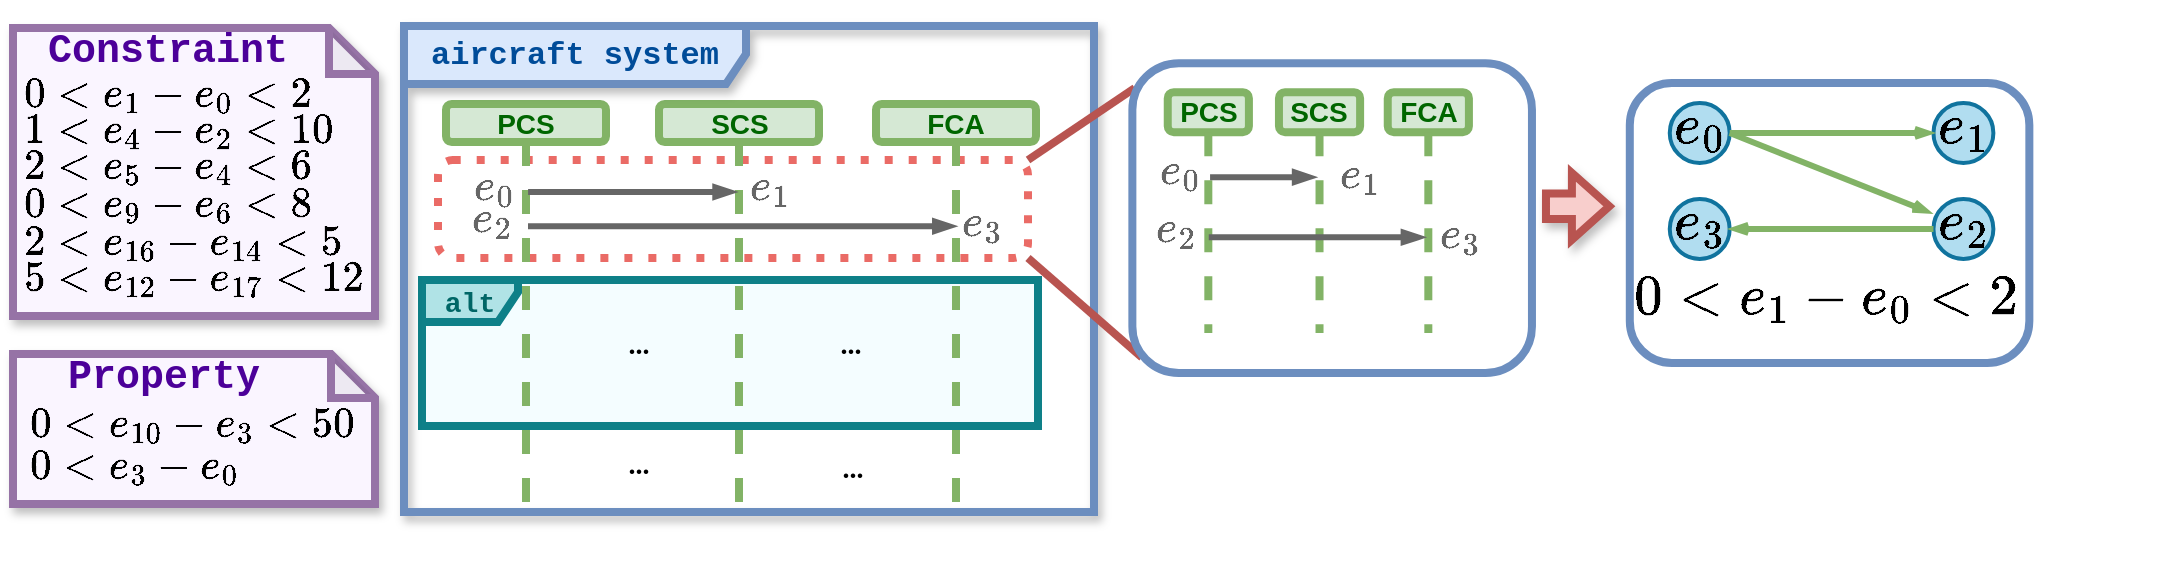<mxfile version="26.0.4">
  <diagram name="第 1 页" id="h9YyRqE6uHGr4lUD16GJ">
    <mxGraphModel dx="3727" dy="2517" grid="0" gridSize="10" guides="1" tooltips="1" connect="1" arrows="1" fold="1" page="1" pageScale="1" pageWidth="1169" pageHeight="827" math="1" shadow="0">
      <root>
        <mxCell id="0" />
        <mxCell id="1" parent="0" />
        <mxCell id="_lGmPWogJOjAXytLMEd4-229" value="" style="rounded=1;whiteSpace=wrap;html=1;strokeWidth=4;dashed=1;strokeColor=#EA6B66;dashPattern=1 2;fontSize=14;" parent="1" vertex="1">
          <mxGeometry x="219" y="87" width="295" height="49" as="geometry" />
        </mxCell>
        <mxCell id="_lGmPWogJOjAXytLMEd4-170" value="&lt;font face=&quot;Courier New&quot; style=&quot;color: rgb(0, 102, 102);&quot;&gt;&lt;b&gt;alt&lt;/b&gt;&lt;/font&gt;" style="shape=umlFrame;whiteSpace=wrap;html=1;pointerEvents=0;width=48;height=21;fillColor=#b0e3e6;strokeColor=#0e8088;fillStyle=auto;shadow=0;strokeWidth=4;gradientColor=none;swimlaneFillColor=light-dark(#F4FDFF,#002813);fontSize=14;" parent="1" vertex="1">
          <mxGeometry x="211" y="147" width="308" height="73" as="geometry" />
        </mxCell>
        <mxCell id="_lGmPWogJOjAXytLMEd4-171" value="&lt;font face=&quot;Helvetica&quot; style=&quot;color: rgb(0, 102, 0);&quot;&gt;&lt;b&gt;PCS&lt;/b&gt;&lt;/font&gt;" style="shape=umlLifeline;perimeter=lifelinePerimeter;whiteSpace=wrap;html=1;container=1;dropTarget=0;collapsible=0;recursiveResize=0;outlineConnect=0;portConstraint=eastwest;newEdgeStyle={&quot;curved&quot;:0,&quot;rounded&quot;:0};size=19;fillColor=#d5e8d4;strokeColor=#82b366;strokeWidth=4;rounded=1;shadow=0;fontSize=14;" parent="1" vertex="1">
          <mxGeometry x="223" y="59" width="80" height="201" as="geometry" />
        </mxCell>
        <mxCell id="_lGmPWogJOjAXytLMEd4-172" value="&lt;font face=&quot;Helvetica&quot; style=&quot;color: rgb(0, 102, 0);&quot;&gt;&lt;b&gt;FCA&lt;/b&gt;&lt;/font&gt;" style="shape=umlLifeline;perimeter=lifelinePerimeter;whiteSpace=wrap;html=1;container=1;dropTarget=0;collapsible=0;recursiveResize=0;outlineConnect=0;portConstraint=eastwest;newEdgeStyle={&quot;curved&quot;:0,&quot;rounded&quot;:0};size=19;fillColor=#d5e8d4;strokeColor=#82b366;strokeWidth=4;rounded=1;shadow=0;fontSize=14;" parent="1" vertex="1">
          <mxGeometry x="438" y="59" width="80" height="205" as="geometry" />
        </mxCell>
        <mxCell id="_lGmPWogJOjAXytLMEd4-173" value="&lt;font face=&quot;Helvetica&quot; style=&quot;color: rgb(0, 102, 0);&quot;&gt;&lt;b&gt;SCS&lt;/b&gt;&lt;/font&gt;" style="shape=umlLifeline;perimeter=lifelinePerimeter;whiteSpace=wrap;html=1;container=1;dropTarget=0;collapsible=0;recursiveResize=0;outlineConnect=0;portConstraint=eastwest;newEdgeStyle={&quot;curved&quot;:0,&quot;rounded&quot;:0};size=19;fillColor=#d5e8d4;strokeColor=#82b366;strokeWidth=4;rounded=1;shadow=0;fontSize=14;" parent="1" vertex="1">
          <mxGeometry x="329.5" y="59" width="80" height="205" as="geometry" />
        </mxCell>
        <mxCell id="_lGmPWogJOjAXytLMEd4-175" value="&lt;font face=&quot;Courier New&quot; style=&quot;color: rgb(0, 76, 153); font-size: 16px;&quot;&gt;&lt;b style=&quot;&quot;&gt;aircraft system&lt;/b&gt;&lt;/font&gt;" style="shape=umlFrame;whiteSpace=wrap;html=1;pointerEvents=0;width=171;height=29;fillColor=#dae8fc;strokeColor=#6c8ebf;strokeWidth=4;shadow=1;fontSize=14;" parent="1" vertex="1">
          <mxGeometry x="202" y="20" width="345" height="243" as="geometry" />
        </mxCell>
        <mxCell id="_lGmPWogJOjAXytLMEd4-176" value="" style="html=1;verticalAlign=bottom;endArrow=blockThin;curved=0;rounded=1;endFill=1;strokeColor=#666666;strokeWidth=3;endSize=4;fontSize=14;" parent="1" edge="1">
          <mxGeometry x="-0.0" width="80" relative="1" as="geometry">
            <mxPoint x="264.041" y="103" as="sourcePoint" />
            <mxPoint x="368" y="103" as="targetPoint" />
            <mxPoint as="offset" />
          </mxGeometry>
        </mxCell>
        <mxCell id="_lGmPWogJOjAXytLMEd4-178" value="" style="html=1;verticalAlign=bottom;endArrow=blockThin;curved=0;rounded=0;endFill=1;strokeWidth=3;strokeColor=light-dark(#666666,#EDEDED);startSize=6;endSize=4;fontSize=14;" parent="1" edge="1">
          <mxGeometry x="-0.001" width="80" relative="1" as="geometry">
            <mxPoint x="264" y="120.13" as="sourcePoint" />
            <mxPoint x="477.87" y="120.13" as="targetPoint" />
            <mxPoint as="offset" />
          </mxGeometry>
        </mxCell>
        <mxCell id="_lGmPWogJOjAXytLMEd4-201" value="&lt;font style=&quot;font-size: 19px;&quot; color=&quot;#666666&quot;&gt;&lt;b style=&quot;&quot;&gt;\(e_2\)&lt;/b&gt;&lt;/font&gt;" style="text;html=1;align=center;verticalAlign=middle;resizable=0;points=[];autosize=1;strokeColor=none;fillColor=none;strokeWidth=4;fontSize=14;" parent="1" vertex="1">
          <mxGeometry x="209.25" y="99.97" width="73" height="35" as="geometry" />
        </mxCell>
        <mxCell id="_lGmPWogJOjAXytLMEd4-166" value="&lt;b&gt;&lt;font face=&quot;Comic Sans MS&quot;&gt;...&lt;/font&gt;&lt;/b&gt;" style="text;html=1;align=center;verticalAlign=middle;resizable=0;points=[];autosize=1;strokeColor=none;fillColor=none;strokeWidth=4;fontSize=14;" parent="1" vertex="1">
          <mxGeometry x="407.39" y="163.5" width="36" height="30" as="geometry" />
        </mxCell>
        <mxCell id="_lGmPWogJOjAXytLMEd4-228" value="&lt;b&gt;&lt;font face=&quot;Comic Sans MS&quot;&gt;...&lt;/font&gt;&lt;/b&gt;" style="text;html=1;align=center;verticalAlign=middle;resizable=0;points=[];autosize=1;strokeColor=none;fillColor=none;strokeWidth=4;fontSize=14;" parent="1" vertex="1">
          <mxGeometry x="408" y="225.75" width="36" height="30" as="geometry" />
        </mxCell>
        <mxCell id="_lGmPWogJOjAXytLMEd4-241" value="&lt;b&gt;&lt;font face=&quot;Comic Sans MS&quot;&gt;...&lt;/font&gt;&lt;/b&gt;" style="text;html=1;align=center;verticalAlign=middle;resizable=0;points=[];autosize=1;strokeColor=none;fillColor=none;strokeWidth=4;fontSize=14;" parent="1" vertex="1">
          <mxGeometry x="301" y="163.5" width="36" height="30" as="geometry" />
        </mxCell>
        <mxCell id="_lGmPWogJOjAXytLMEd4-242" value="&lt;b&gt;&lt;font face=&quot;Comic Sans MS&quot;&gt;...&lt;/font&gt;&lt;/b&gt;" style="text;html=1;align=center;verticalAlign=middle;resizable=0;points=[];autosize=1;strokeColor=none;fillColor=none;strokeWidth=4;fontSize=14;" parent="1" vertex="1">
          <mxGeometry x="301" y="223.5" width="36" height="30" as="geometry" />
        </mxCell>
        <mxCell id="_lGmPWogJOjAXytLMEd4-278" style="rounded=0;orthogonalLoop=1;jettySize=auto;html=1;exitX=1;exitY=0;exitDx=0;exitDy=0;entryX=0.006;entryY=0.08;entryDx=0;entryDy=0;endArrow=none;endFill=0;entryPerimeter=0;strokeWidth=4;endSize=5;strokeColor=light-dark(#b85450, #ededed);curved=1;fontSize=14;" parent="1" source="_lGmPWogJOjAXytLMEd4-229" target="_lGmPWogJOjAXytLMEd4-231" edge="1">
          <mxGeometry relative="1" as="geometry" />
        </mxCell>
        <mxCell id="_lGmPWogJOjAXytLMEd4-279" style="rounded=0;orthogonalLoop=1;jettySize=auto;html=1;entryX=0.024;entryY=0.95;entryDx=0;entryDy=0;endArrow=none;endFill=0;entryPerimeter=0;strokeWidth=4;endSize=5;strokeColor=light-dark(#b85450, #ededed);curved=1;fontSize=14;exitX=1;exitY=1;exitDx=0;exitDy=0;" parent="1" target="_lGmPWogJOjAXytLMEd4-231" edge="1" source="_lGmPWogJOjAXytLMEd4-229">
          <mxGeometry relative="1" as="geometry">
            <mxPoint x="533" y="135.5" as="sourcePoint" />
            <mxPoint x="566" y="68.5" as="targetPoint" />
          </mxGeometry>
        </mxCell>
        <mxCell id="2NGLu3flXbiZgfrD2o1z-119" value="&lt;font style=&quot;font-size: 19px;&quot; color=&quot;#666666&quot;&gt;&lt;b style=&quot;&quot;&gt;\(e_0\)&lt;/b&gt;&lt;/font&gt;" style="text;html=1;align=center;verticalAlign=middle;resizable=0;points=[];autosize=1;strokeColor=none;fillColor=none;strokeWidth=4;fontSize=14;" vertex="1" parent="1">
          <mxGeometry x="210.25" y="83" width="73" height="35" as="geometry" />
        </mxCell>
        <mxCell id="2NGLu3flXbiZgfrD2o1z-120" value="&lt;font style=&quot;font-size: 19px;&quot; color=&quot;#666666&quot;&gt;&lt;b style=&quot;&quot;&gt;\(e_1\)&lt;/b&gt;&lt;/font&gt;" style="text;html=1;align=center;verticalAlign=middle;resizable=0;points=[];autosize=1;strokeColor=none;fillColor=none;strokeWidth=4;fontSize=14;" vertex="1" parent="1">
          <mxGeometry x="348" y="83" width="73" height="35" as="geometry" />
        </mxCell>
        <mxCell id="2NGLu3flXbiZgfrD2o1z-121" value="&lt;font style=&quot;font-size: 19px;&quot; color=&quot;#666666&quot;&gt;&lt;b style=&quot;&quot;&gt;\(e_3\)&lt;/b&gt;&lt;/font&gt;" style="text;html=1;align=center;verticalAlign=middle;resizable=0;points=[];autosize=1;strokeColor=none;fillColor=none;strokeWidth=4;fontSize=14;" vertex="1" parent="1">
          <mxGeometry x="454" y="101" width="73" height="35" as="geometry" />
        </mxCell>
        <mxCell id="2NGLu3flXbiZgfrD2o1z-135" value="" style="group" vertex="1" connectable="0" parent="1">
          <mxGeometry x="6" y="11" width="184" height="283" as="geometry" />
        </mxCell>
        <mxCell id="2NGLu3flXbiZgfrD2o1z-123" value="" style="group;strokeWidth=4;dashed=1;shadow=1;rounded=0;fontSize=14;" vertex="1" connectable="0" parent="2NGLu3flXbiZgfrD2o1z-135">
          <mxGeometry x="0.5" width="181" height="172" as="geometry" />
        </mxCell>
        <mxCell id="2NGLu3flXbiZgfrD2o1z-124" value="" style="shape=note;whiteSpace=wrap;html=1;backgroundOutline=1;darkOpacity=0.05;strokeColor=#9673a6;strokeWidth=4;fillColor=light-dark(#faf5ff, #392f3f);shadow=1;fontSize=14;size=23;" vertex="1" parent="2NGLu3flXbiZgfrD2o1z-123">
          <mxGeometry y="10" width="181" height="144" as="geometry" />
        </mxCell>
        <mxCell id="2NGLu3flXbiZgfrD2o1z-118" value="&lt;div style=&quot;line-height: 100%;&quot;&gt;&lt;font face=&quot;Helvetica&quot; style=&quot;font-size: 18px; line-height: 100%;&quot;&gt;&lt;span style=&quot;background-color: transparent; color: light-dark(rgb(0, 0, 0), rgb(255, 255, 255)); text-wrap-mode: nowrap;&quot;&gt;\(0 &amp;lt; e_1 - e_0 &amp;lt; 2\)&lt;/span&gt;&lt;/font&gt;&lt;/div&gt;&lt;div style=&quot;line-height: 100%;&quot;&gt;&lt;font face=&quot;Helvetica&quot; style=&quot;font-size: 18px; line-height: 100%;&quot;&gt;&lt;span style=&quot;background-color: transparent; color: light-dark(rgb(0, 0, 0), rgb(255, 255, 255));&quot;&gt;\(1 &amp;lt; e_4 - e_2 &amp;lt; 10\)&lt;/span&gt;&lt;/font&gt;&lt;/div&gt;&lt;div style=&quot;line-height: 100%;&quot;&gt;&lt;font face=&quot;Helvetica&quot; style=&quot;font-size: 18px; line-height: 100%;&quot;&gt;&lt;span style=&quot;text-wrap-mode: nowrap;&quot;&gt;\(2 &amp;lt; e_5 - e_4 &amp;lt; 6\)&lt;/span&gt;&lt;span style=&quot;background-color: transparent; color: light-dark(rgb(0, 0, 0), rgb(255, 255, 255));&quot;&gt;&lt;/span&gt;&lt;/font&gt;&lt;/div&gt;&lt;div style=&quot;line-height: 100%;&quot;&gt;&lt;font face=&quot;Helvetica&quot; style=&quot;font-size: 18px; line-height: 100%;&quot;&gt;&lt;span style=&quot;text-wrap-mode: nowrap;&quot;&gt;\(0 &amp;lt; e_9 - e_6 &amp;lt; 8\)&lt;/span&gt;&lt;/font&gt;&lt;/div&gt;&lt;div style=&quot;line-height: 100%;&quot;&gt;&lt;font face=&quot;Helvetica&quot; style=&quot;font-size: 18px; line-height: 100%;&quot;&gt;\(2 &amp;lt; e_{16} - e_{14} &amp;lt; 5\)&lt;/font&gt;&lt;div&gt;&lt;font face=&quot;Helvetica&quot; style=&quot;font-size: 18px; line-height: 100%;&quot;&gt;\(5 &amp;lt; e_{12} - e_{17} &amp;lt; 12\)&lt;/font&gt;&lt;/div&gt;&lt;/div&gt;" style="text;html=1;align=left;verticalAlign=middle;whiteSpace=wrap;rounded=0;" vertex="1" parent="2NGLu3flXbiZgfrD2o1z-123">
          <mxGeometry x="3.57" y="23" width="166.87" height="132" as="geometry" />
        </mxCell>
        <mxCell id="2NGLu3flXbiZgfrD2o1z-127" value="&lt;span style=&quot;font-style: normal; font-variant-ligatures: normal; font-variant-caps: normal; letter-spacing: normal; orphans: 2; text-align: left; text-indent: 0px; text-transform: none; widows: 2; word-spacing: 0px; -webkit-text-stroke-width: 0px; white-space: nowrap; text-decoration-thickness: initial; text-decoration-style: initial; text-decoration-color: initial; float: none; display: inline !important;&quot;&gt;&lt;font face=&quot;Courier New&quot; style=&quot;color: rgb(76, 0, 153); font-size: 20px;&quot;&gt;&lt;b style=&quot;&quot;&gt;Constraint&lt;/b&gt;&lt;/font&gt;&lt;/span&gt;" style="text;whiteSpace=wrap;html=1;shadow=1;rounded=1;" vertex="1" parent="2NGLu3flXbiZgfrD2o1z-123">
          <mxGeometry x="15" y="3" width="147" height="26" as="geometry" />
        </mxCell>
        <mxCell id="2NGLu3flXbiZgfrD2o1z-128" value="" style="shape=note;whiteSpace=wrap;html=1;backgroundOutline=1;darkOpacity=0.05;strokeColor=#9673a6;strokeWidth=4;fillColor=light-dark(#faf5ff, #392f3f);shadow=1;fontSize=14;size=22;" vertex="1" parent="2NGLu3flXbiZgfrD2o1z-135">
          <mxGeometry x="0.5" y="173" width="181" height="75" as="geometry" />
        </mxCell>
        <mxCell id="2NGLu3flXbiZgfrD2o1z-133" value="&lt;span style=&quot;font-style: normal; font-variant-ligatures: normal; font-variant-caps: normal; letter-spacing: normal; orphans: 2; text-align: left; text-indent: 0px; text-transform: none; widows: 2; word-spacing: 0px; -webkit-text-stroke-width: 0px; white-space: nowrap; text-decoration-thickness: initial; text-decoration-style: initial; text-decoration-color: initial; float: none; display: inline !important;&quot;&gt;&lt;font face=&quot;Courier New&quot; style=&quot;color: rgb(76, 0, 153); font-size: 20px;&quot;&gt;&lt;b style=&quot;&quot;&gt;Property&lt;/b&gt;&lt;/font&gt;&lt;/span&gt;" style="text;whiteSpace=wrap;html=1;shadow=1;rounded=1;" vertex="1" parent="2NGLu3flXbiZgfrD2o1z-135">
          <mxGeometry x="25.5" y="166" width="146.8" height="25.57" as="geometry" />
        </mxCell>
        <mxCell id="2NGLu3flXbiZgfrD2o1z-134" value="&lt;font style=&quot;font-size: 18px;&quot;&gt;\(0 &amp;lt; e_{10} - e_3 &amp;lt; 50\)&lt;/font&gt;&lt;div&gt;&lt;span style=&quot;font-size: 18px;&quot;&gt;\(0 &amp;lt; e_3 - e_0\)&lt;/span&gt;&lt;/div&gt;" style="text;html=1;align=left;verticalAlign=middle;whiteSpace=wrap;rounded=0;" vertex="1" parent="2NGLu3flXbiZgfrD2o1z-135">
          <mxGeometry x="7" y="204" width="177.5" height="29" as="geometry" />
        </mxCell>
        <mxCell id="2NGLu3flXbiZgfrD2o1z-140" value="" style="group" vertex="1" connectable="0" parent="1">
          <mxGeometry x="551.73" y="38.58" width="225.27" height="159.85" as="geometry" />
        </mxCell>
        <mxCell id="_lGmPWogJOjAXytLMEd4-231" value="" style="rounded=1;whiteSpace=wrap;html=1;strokeWidth=4;fillColor=#FFFFFF;strokeColor=light-dark(#6c8ebf, #a0bcd2);fontSize=14;" parent="2NGLu3flXbiZgfrD2o1z-140" vertex="1">
          <mxGeometry x="14.457" width="199.793" height="154.95" as="geometry" />
        </mxCell>
        <mxCell id="_lGmPWogJOjAXytLMEd4-233" value="&lt;font style=&quot;color: rgb(0, 102, 0);&quot;&gt;&lt;b&gt;FCA&lt;/b&gt;&lt;/font&gt;" style="shape=umlLifeline;perimeter=lifelinePerimeter;whiteSpace=wrap;html=1;container=1;dropTarget=0;collapsible=0;recursiveResize=0;outlineConnect=0;portConstraint=eastwest;newEdgeStyle={&quot;curved&quot;:0,&quot;rounded&quot;:0};size=20;fontSize=14;strokeWidth=4;fillColor=#d5e8d4;strokeColor=#82b366;rounded=1;" parent="2NGLu3flXbiZgfrD2o1z-140" vertex="1">
          <mxGeometry x="142.145" y="14.5" width="40.579" height="120.45" as="geometry" />
        </mxCell>
        <mxCell id="_lGmPWogJOjAXytLMEd4-234" value="&lt;font style=&quot;color: rgb(0, 102, 0);&quot;&gt;&lt;b&gt;SCS&lt;/b&gt;&lt;/font&gt;" style="shape=umlLifeline;perimeter=lifelinePerimeter;whiteSpace=wrap;html=1;container=1;dropTarget=0;collapsible=0;recursiveResize=0;outlineConnect=0;portConstraint=eastwest;newEdgeStyle={&quot;curved&quot;:0,&quot;rounded&quot;:0};size=20;fontSize=14;strokeWidth=4;fillColor=#d5e8d4;strokeColor=#82b366;rounded=1;" parent="2NGLu3flXbiZgfrD2o1z-140" vertex="1">
          <mxGeometry x="87.746" y="14.5" width="40.579" height="120.45" as="geometry" />
        </mxCell>
        <mxCell id="_lGmPWogJOjAXytLMEd4-235" value="&lt;font style=&quot;color: rgb(0, 102, 0);&quot;&gt;&lt;b&gt;PCS&lt;/b&gt;&lt;/font&gt;" style="shape=umlLifeline;perimeter=lifelinePerimeter;whiteSpace=wrap;html=1;container=1;dropTarget=0;collapsible=0;recursiveResize=0;outlineConnect=0;portConstraint=eastwest;newEdgeStyle={&quot;curved&quot;:0,&quot;rounded&quot;:0};size=20;fontSize=14;strokeWidth=4;fillColor=#d5e8d4;strokeColor=#82b366;rounded=1;" parent="2NGLu3flXbiZgfrD2o1z-140" vertex="1">
          <mxGeometry x="32.144" y="14.5" width="40.579" height="120.45" as="geometry" />
        </mxCell>
        <mxCell id="_lGmPWogJOjAXytLMEd4-237" value="&lt;div&gt;&lt;div&gt;&lt;div&gt;&lt;br&gt;&lt;/div&gt;&lt;/div&gt;&lt;/div&gt;" style="text;align=left;verticalAlign=middle;rounded=0;horizontal=1;fontSize=14;html=1;strokeWidth=4;" parent="2NGLu3flXbiZgfrD2o1z-140" vertex="1">
          <mxGeometry x="64.369" y="144.55" width="112.828" height="15.3" as="geometry" />
        </mxCell>
        <mxCell id="_lGmPWogJOjAXytLMEd4-246" value="" style="html=1;verticalAlign=bottom;endArrow=blockThin;curved=0;rounded=0;endFill=1;strokeWidth=3;strokeColor=light-dark(#666666,#EDEDED);startSize=6;endSize=4;fontSize=14;" parent="2NGLu3flXbiZgfrD2o1z-140" edge="1" target="_lGmPWogJOjAXytLMEd4-233">
          <mxGeometry x="-0.001" width="80" relative="1" as="geometry">
            <mxPoint x="52.648" y="87.065" as="sourcePoint" />
            <mxPoint x="176.061" y="87.065" as="targetPoint" />
            <mxPoint as="offset" />
          </mxGeometry>
        </mxCell>
        <mxCell id="_lGmPWogJOjAXytLMEd4-232" value="" style="html=1;verticalAlign=bottom;endArrow=blockThin;curved=0;rounded=0;strokeWidth=3;endSize=4;endFill=1;strokeColor=#666666;fontSize=14;" parent="2NGLu3flXbiZgfrD2o1z-140" target="_lGmPWogJOjAXytLMEd4-234" edge="1">
          <mxGeometry width="80" relative="1" as="geometry">
            <mxPoint x="53.303" y="57.001" as="sourcePoint" />
            <mxPoint x="176.217" y="57.001" as="targetPoint" />
            <Array as="points">
              <mxPoint x="74.121" y="57.001" />
            </Array>
          </mxGeometry>
        </mxCell>
        <mxCell id="2NGLu3flXbiZgfrD2o1z-136" value="&lt;font style=&quot;font-size: 19px;&quot; color=&quot;#666666&quot;&gt;&lt;b style=&quot;&quot;&gt;\(e_0\)&lt;/b&gt;&lt;/font&gt;" style="text;html=1;align=center;verticalAlign=middle;resizable=0;points=[];autosize=1;strokeColor=none;fillColor=none;strokeWidth=4;fontSize=14;" vertex="1" parent="2NGLu3flXbiZgfrD2o1z-140">
          <mxGeometry x="1.617" y="36.5" width="73" height="35" as="geometry" />
        </mxCell>
        <mxCell id="2NGLu3flXbiZgfrD2o1z-137" value="&lt;font style=&quot;font-size: 19px;&quot; color=&quot;#666666&quot;&gt;&lt;b style=&quot;&quot;&gt;\(e_1\)&lt;/b&gt;&lt;/font&gt;" style="text;html=1;align=center;verticalAlign=middle;resizable=0;points=[];autosize=1;strokeColor=none;fillColor=none;strokeWidth=4;fontSize=14;" vertex="1" parent="2NGLu3flXbiZgfrD2o1z-140">
          <mxGeometry x="91.38" y="39.0" width="73" height="35" as="geometry" />
        </mxCell>
        <mxCell id="2NGLu3flXbiZgfrD2o1z-138" value="&lt;font style=&quot;font-size: 19px;&quot; color=&quot;#666666&quot;&gt;&lt;b style=&quot;&quot;&gt;\(e_2\)&lt;/b&gt;&lt;/font&gt;" style="text;html=1;align=center;verticalAlign=middle;resizable=0;points=[];autosize=1;strokeColor=none;fillColor=none;strokeWidth=4;fontSize=14;" vertex="1" parent="2NGLu3flXbiZgfrD2o1z-140">
          <mxGeometry y="65.97" width="73" height="35" as="geometry" />
        </mxCell>
        <mxCell id="2NGLu3flXbiZgfrD2o1z-141" value="&lt;font style=&quot;font-size: 19px;&quot; color=&quot;#666666&quot;&gt;&lt;b style=&quot;&quot;&gt;\(e_3\)&lt;/b&gt;&lt;/font&gt;" style="text;html=1;align=center;verticalAlign=middle;resizable=0;points=[];autosize=1;strokeColor=none;fillColor=none;strokeWidth=4;fontSize=14;" vertex="1" parent="2NGLu3flXbiZgfrD2o1z-140">
          <mxGeometry x="142.164" y="68.42" width="73" height="35" as="geometry" />
        </mxCell>
        <mxCell id="2NGLu3flXbiZgfrD2o1z-165" value="" style="group;strokeWidth=2;" vertex="1" connectable="0" parent="1">
          <mxGeometry x="761.19" y="48.5" width="329.63" height="140" as="geometry" />
        </mxCell>
        <mxCell id="2NGLu3flXbiZgfrD2o1z-155" value="" style="rounded=1;whiteSpace=wrap;html=1;strokeWidth=4;fillColor=none;strokeColor=light-dark(#6c8ebf, #46a8af);" vertex="1" parent="2NGLu3flXbiZgfrD2o1z-165">
          <mxGeometry x="53.71" width="199.776" height="140" as="geometry" />
        </mxCell>
        <mxCell id="2NGLu3flXbiZgfrD2o1z-156" value="&lt;div style=&quot;text-align: left;&quot;&gt;&lt;span style=&quot;background-color: initial;&quot;&gt;&lt;font style=&quot;font-size: 24px;&quot; face=&quot;Courier New&quot;&gt;&lt;b style=&quot;&quot;&gt;\(e_1\)&lt;/b&gt;&lt;/font&gt;&lt;/span&gt;&lt;/div&gt;" style="ellipse;whiteSpace=wrap;html=1;aspect=fixed;strokeWidth=2;fillColor=#b1ddf0;strokeColor=#10739e;" vertex="1" parent="2NGLu3flXbiZgfrD2o1z-165">
          <mxGeometry x="205.539" y="10" width="29.966" height="29.966" as="geometry" />
        </mxCell>
        <mxCell id="2NGLu3flXbiZgfrD2o1z-157" value="&lt;div style=&quot;text-align: left;&quot;&gt;&lt;span style=&quot;background-color: initial;&quot;&gt;&lt;font style=&quot;font-size: 24px;&quot; face=&quot;Courier New&quot;&gt;&lt;b style=&quot;&quot;&gt;\(e_0\)&lt;/b&gt;&lt;/font&gt;&lt;/span&gt;&lt;/div&gt;" style="ellipse;whiteSpace=wrap;html=1;aspect=fixed;strokeWidth=2;fillColor=#b1ddf0;strokeColor=#10739e;" vertex="1" parent="2NGLu3flXbiZgfrD2o1z-165">
          <mxGeometry x="73.687" y="10" width="29.966" height="29.966" as="geometry" />
        </mxCell>
        <mxCell id="2NGLu3flXbiZgfrD2o1z-158" value="&lt;div style=&quot;text-align: left;&quot;&gt;&lt;span style=&quot;background-color: initial;&quot;&gt;&lt;font style=&quot;font-size: 24px;&quot; face=&quot;Courier New&quot;&gt;&lt;b style=&quot;&quot;&gt;\(e_3\)&lt;/b&gt;&lt;/font&gt;&lt;/span&gt;&lt;/div&gt;" style="ellipse;whiteSpace=wrap;html=1;aspect=fixed;strokeWidth=2;fillColor=#b1ddf0;strokeColor=#10739e;" vertex="1" parent="2NGLu3flXbiZgfrD2o1z-165">
          <mxGeometry x="73.687" y="58" width="29.966" height="29.966" as="geometry" />
        </mxCell>
        <mxCell id="2NGLu3flXbiZgfrD2o1z-159" value="&lt;div style=&quot;text-align: left;&quot;&gt;&lt;span style=&quot;background-color: initial;&quot;&gt;&lt;font style=&quot;font-size: 24px;&quot; face=&quot;Courier New&quot;&gt;&lt;b style=&quot;&quot;&gt;\(e_2\)&lt;/b&gt;&lt;/font&gt;&lt;/span&gt;&lt;/div&gt;" style="ellipse;whiteSpace=wrap;html=1;aspect=fixed;strokeWidth=2;fillColor=#b1ddf0;strokeColor=#10739e;" vertex="1" parent="2NGLu3flXbiZgfrD2o1z-165">
          <mxGeometry x="205.539" y="58" width="29.966" height="29.966" as="geometry" />
        </mxCell>
        <mxCell id="2NGLu3flXbiZgfrD2o1z-160" style="rounded=0;orthogonalLoop=1;jettySize=auto;html=1;endArrow=openThin;endFill=0;strokeColor=#82b366;strokeWidth=3;fillColor=#d5e8d4;endSize=3;entryX=0;entryY=0.5;entryDx=0;entryDy=0;exitX=1;exitY=0.5;exitDx=0;exitDy=0;startSize=3;" edge="1" parent="2NGLu3flXbiZgfrD2o1z-165" source="2NGLu3flXbiZgfrD2o1z-157" target="2NGLu3flXbiZgfrD2o1z-156">
          <mxGeometry relative="1" as="geometry">
            <mxPoint x="-95.497" y="54.849" as="sourcePoint" />
            <mxPoint x="-87.896" y="56.164" as="targetPoint" />
          </mxGeometry>
        </mxCell>
        <mxCell id="2NGLu3flXbiZgfrD2o1z-161" style="rounded=0;orthogonalLoop=1;jettySize=auto;html=1;endArrow=openThin;endFill=0;strokeColor=#82b366;strokeWidth=3;fillColor=#d5e8d4;endSize=3;entryX=1;entryY=0.5;entryDx=0;entryDy=0;exitX=0;exitY=0.5;exitDx=0;exitDy=0;startSize=3;" edge="1" parent="2NGLu3flXbiZgfrD2o1z-165" source="2NGLu3flXbiZgfrD2o1z-159" target="2NGLu3flXbiZgfrD2o1z-158">
          <mxGeometry relative="1" as="geometry">
            <mxPoint x="113.642" y="35" as="sourcePoint" />
            <mxPoint x="215.528" y="35" as="targetPoint" />
            <Array as="points" />
          </mxGeometry>
        </mxCell>
        <mxCell id="2NGLu3flXbiZgfrD2o1z-162" style="rounded=0;orthogonalLoop=1;jettySize=auto;html=1;endArrow=openThin;endFill=0;strokeColor=#82b366;strokeWidth=3;fillColor=#d5e8d4;endSize=3;entryX=-0.041;entryY=0.233;entryDx=0;entryDy=0;exitX=1;exitY=0.5;exitDx=0;exitDy=0;startSize=3;entryPerimeter=0;" edge="1" parent="2NGLu3flXbiZgfrD2o1z-165" source="2NGLu3flXbiZgfrD2o1z-157" target="2NGLu3flXbiZgfrD2o1z-159">
          <mxGeometry relative="1" as="geometry">
            <mxPoint x="215.528" y="80" as="sourcePoint" />
            <mxPoint x="113.642" y="80" as="targetPoint" />
            <Array as="points" />
          </mxGeometry>
        </mxCell>
        <mxCell id="2NGLu3flXbiZgfrD2o1z-164" value="&lt;div style=&quot;text-align: left;&quot;&gt;&lt;span style=&quot;background-color: initial;&quot;&gt;&lt;font style=&quot;font-size: 24px;&quot; face=&quot;Courier New&quot;&gt;&lt;b style=&quot;&quot;&gt;\(0 &amp;lt; e_1 - e_0 &amp;lt; 2\)&lt;/b&gt;&lt;/font&gt;&lt;/span&gt;&lt;/div&gt;" style="text;html=1;align=center;verticalAlign=middle;resizable=0;points=[];autosize=1;strokeColor=none;fillColor=none;strokeWidth=3;" vertex="1" parent="2NGLu3flXbiZgfrD2o1z-165">
          <mxGeometry x="-12.985" y="89.999" width="330" height="40" as="geometry" />
        </mxCell>
        <mxCell id="_lGmPWogJOjAXytLMEd4-275" value="" style="html=1;shadow=1;dashed=0;align=center;verticalAlign=middle;shape=mxgraph.arrows2.arrow;dy=0.62;dx=18.73;notch=0;fillColor=#f8cecc;strokeColor=#b85450;strokeWidth=4;fontSize=14;" parent="2NGLu3flXbiZgfrD2o1z-165" vertex="1">
          <mxGeometry x="11.797" y="44.915" width="31.694" height="33.5" as="geometry" />
        </mxCell>
      </root>
    </mxGraphModel>
  </diagram>
</mxfile>
